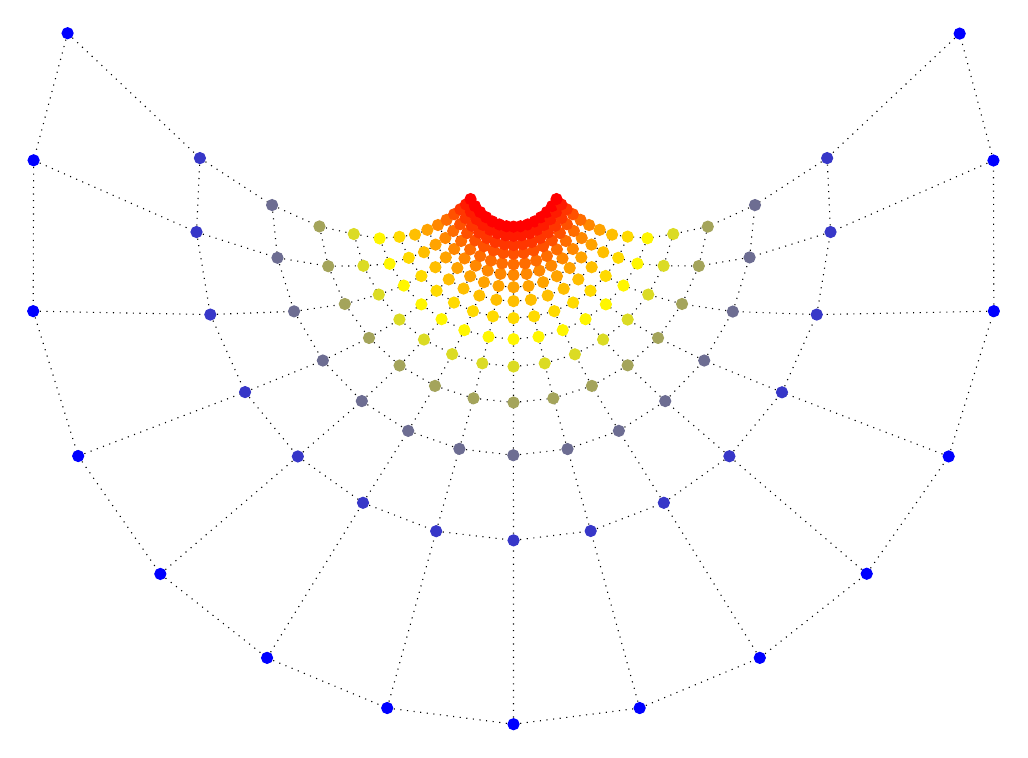 % This file was created by matlab2tikz v0.2.2.
% Copyright (c) 2008--2012, Nico Schlömer <nico.schloemer@gmail.com>
% All rights reserved.
% 
% The latest updates can be retrieved from
%   http://www.mathworks.com/matlabcentral/fileexchange/22022-matlab2tikz
% where you can also make suggestions and rate matlab2tikz.
% 
% 
% 
\begin{tikzpicture}

% Axis at [0.13 0.11 0.78 0.63]
\begin{axis}[%
view={0}{90},
width=5.167in,
height=3.455in,
scale only axis,
xmin=-2.585, xmax=2.585,
ymin=-2.172, ymax=1.286,
hide x axis,
hide y axis]
\addplot [
color=black,
dotted,
forget plot
]
coordinates{
 (-2.231,1.286)(-1.569,0.661) 
};
\addplot [
color=black,
dotted,
forget plot
]
coordinates{
 (-1.569,0.661)(-1.208,0.426) 
};
\addplot [
color=black,
dotted,
forget plot
]
coordinates{
 (-1.208,0.426)(-0.971,0.319) 
};
\addplot [
color=black,
dotted,
forget plot
]
coordinates{
 (-0.971,0.319)(-0.799,0.281) 
};
\addplot [
color=black,
dotted,
forget plot
]
coordinates{
 (-0.799,0.281)(-0.67,0.259) 
};
\addplot [
color=black,
dotted,
forget plot
]
coordinates{
 (-0.67,0.259)(-0.571,0.267) 
};
\addplot [
color=black,
dotted,
forget plot
]
coordinates{
 (-0.571,0.267)(-0.493,0.278) 
};
\addplot [
color=black,
dotted,
forget plot
]
coordinates{
 (-0.493,0.278)(-0.431,0.302) 
};
\addplot [
color=black,
dotted,
forget plot
]
coordinates{
 (-0.431,0.302)(-0.378,0.326) 
};
\addplot [
color=black,
dotted,
forget plot
]
coordinates{
 (-0.378,0.326)(-0.335,0.352) 
};
\addplot [
color=black,
dotted,
forget plot
]
coordinates{
 (-0.335,0.352)(-0.297,0.38) 
};
\addplot [
color=black,
dotted,
forget plot
]
coordinates{
 (-0.297,0.38)(-0.266,0.405) 
};
\addplot [
color=black,
dotted,
forget plot
]
coordinates{
 (-0.266,0.405)(-0.238,0.429) 
};
\addplot [
color=black,
dotted,
forget plot
]
coordinates{
 (-0.238,0.429)(-0.215,0.456) 
};
\addplot [
color=black,
dotted,
forget plot
]
coordinates{
 (-2.231,1.286)(-2.401,0.65) 
};
\addplot [
color=black,
dotted,
forget plot
]
coordinates{
 (-1.569,0.661)(-1.586,0.291) 
};
\addplot [
color=black,
dotted,
forget plot
]
coordinates{
 (-2.401,0.65)(-1.586,0.291) 
};
\addplot [
color=black,
dotted,
forget plot
]
coordinates{
 (-1.208,0.426)(-1.181,0.162) 
};
\addplot [
color=black,
dotted,
forget plot
]
coordinates{
 (-1.586,0.291)(-1.181,0.162) 
};
\addplot [
color=black,
dotted,
forget plot
]
coordinates{
 (-0.971,0.319)(-0.927,0.12) 
};
\addplot [
color=black,
dotted,
forget plot
]
coordinates{
 (-1.181,0.162)(-0.927,0.12) 
};
\addplot [
color=black,
dotted,
forget plot
]
coordinates{
 (-0.799,0.281)(-0.751,0.122) 
};
\addplot [
color=black,
dotted,
forget plot
]
coordinates{
 (-0.927,0.12)(-0.751,0.122) 
};
\addplot [
color=black,
dotted,
forget plot
]
coordinates{
 (-0.67,0.259)(-0.62,0.132) 
};
\addplot [
color=black,
dotted,
forget plot
]
coordinates{
 (-0.751,0.122)(-0.62,0.132) 
};
\addplot [
color=black,
dotted,
forget plot
]
coordinates{
 (-0.571,0.267)(-0.524,0.162) 
};
\addplot [
color=black,
dotted,
forget plot
]
coordinates{
 (-0.62,0.132)(-0.524,0.162) 
};
\addplot [
color=black,
dotted,
forget plot
]
coordinates{
 (-0.493,0.278)(-0.448,0.19) 
};
\addplot [
color=black,
dotted,
forget plot
]
coordinates{
 (-0.524,0.162)(-0.448,0.19) 
};
\addplot [
color=black,
dotted,
forget plot
]
coordinates{
 (-0.431,0.302)(-0.39,0.228) 
};
\addplot [
color=black,
dotted,
forget plot
]
coordinates{
 (-0.448,0.19)(-0.39,0.228) 
};
\addplot [
color=black,
dotted,
forget plot
]
coordinates{
 (-0.378,0.326)(-0.341,0.261) 
};
\addplot [
color=black,
dotted,
forget plot
]
coordinates{
 (-0.39,0.228)(-0.341,0.261) 
};
\addplot [
color=black,
dotted,
forget plot
]
coordinates{
 (-0.335,0.352)(-0.302,0.296) 
};
\addplot [
color=black,
dotted,
forget plot
]
coordinates{
 (-0.341,0.261)(-0.302,0.296) 
};
\addplot [
color=black,
dotted,
forget plot
]
coordinates{
 (-0.297,0.38)(-0.267,0.33) 
};
\addplot [
color=black,
dotted,
forget plot
]
coordinates{
 (-0.302,0.296)(-0.267,0.33) 
};
\addplot [
color=black,
dotted,
forget plot
]
coordinates{
 (-0.266,0.405)(-0.24,0.361) 
};
\addplot [
color=black,
dotted,
forget plot
]
coordinates{
 (-0.267,0.33)(-0.24,0.361) 
};
\addplot [
color=black,
dotted,
forget plot
]
coordinates{
 (-0.238,0.429)(-0.213,0.392) 
};
\addplot [
color=black,
dotted,
forget plot
]
coordinates{
 (-0.24,0.361)(-0.213,0.392) 
};
\addplot [
color=black,
dotted,
forget plot
]
coordinates{
 (-0.215,0.456)(-0.193,0.421) 
};
\addplot [
color=black,
dotted,
forget plot
]
coordinates{
 (-0.213,0.392)(-0.193,0.421) 
};
\addplot [
color=black,
dotted,
forget plot
]
coordinates{
 (-2.401,0.65)(-2.403,-0.105) 
};
\addplot [
color=black,
dotted,
forget plot
]
coordinates{
 (-1.586,0.291)(-1.517,-0.122) 
};
\addplot [
color=black,
dotted,
forget plot
]
coordinates{
 (-2.403,-0.105)(-1.517,-0.122) 
};
\addplot [
color=black,
dotted,
forget plot
]
coordinates{
 (-1.181,0.162)(-1.098,-0.106) 
};
\addplot [
color=black,
dotted,
forget plot
]
coordinates{
 (-1.517,-0.122)(-1.098,-0.106) 
};
\addplot [
color=black,
dotted,
forget plot
]
coordinates{
 (-0.927,0.12)(-0.844,-0.069) 
};
\addplot [
color=black,
dotted,
forget plot
]
coordinates{
 (-1.098,-0.106)(-0.844,-0.069) 
};
\addplot [
color=black,
dotted,
forget plot
]
coordinates{
 (-0.751,0.122)(-0.674,-0.022) 
};
\addplot [
color=black,
dotted,
forget plot
]
coordinates{
 (-0.844,-0.069)(-0.674,-0.022) 
};
\addplot [
color=black,
dotted,
forget plot
]
coordinates{
 (-0.62,0.132)(-0.549,0.023) 
};
\addplot [
color=black,
dotted,
forget plot
]
coordinates{
 (-0.674,-0.022)(-0.549,0.023) 
};
\addplot [
color=black,
dotted,
forget plot
]
coordinates{
 (-0.524,0.162)(-0.461,0.071) 
};
\addplot [
color=black,
dotted,
forget plot
]
coordinates{
 (-0.549,0.023)(-0.461,0.071) 
};
\addplot [
color=black,
dotted,
forget plot
]
coordinates{
 (-0.448,0.19)(-0.391,0.115) 
};
\addplot [
color=black,
dotted,
forget plot
]
coordinates{
 (-0.461,0.071)(-0.391,0.115) 
};
\addplot [
color=black,
dotted,
forget plot
]
coordinates{
 (-0.39,0.228)(-0.339,0.164) 
};
\addplot [
color=black,
dotted,
forget plot
]
coordinates{
 (-0.391,0.115)(-0.339,0.164) 
};
\addplot [
color=black,
dotted,
forget plot
]
coordinates{
 (-0.341,0.261)(-0.297,0.206) 
};
\addplot [
color=black,
dotted,
forget plot
]
coordinates{
 (-0.339,0.164)(-0.297,0.206) 
};
\addplot [
color=black,
dotted,
forget plot
]
coordinates{
 (-0.302,0.296)(-0.262,0.246) 
};
\addplot [
color=black,
dotted,
forget plot
]
coordinates{
 (-0.297,0.206)(-0.262,0.246) 
};
\addplot [
color=black,
dotted,
forget plot
]
coordinates{
 (-0.267,0.33)(-0.232,0.286) 
};
\addplot [
color=black,
dotted,
forget plot
]
coordinates{
 (-0.262,0.246)(-0.232,0.286) 
};
\addplot [
color=black,
dotted,
forget plot
]
coordinates{
 (-0.24,0.361)(-0.208,0.322) 
};
\addplot [
color=black,
dotted,
forget plot
]
coordinates{
 (-0.232,0.286)(-0.208,0.322) 
};
\addplot [
color=black,
dotted,
forget plot
]
coordinates{
 (-0.213,0.392)(-0.185,0.356) 
};
\addplot [
color=black,
dotted,
forget plot
]
coordinates{
 (-0.208,0.322)(-0.185,0.356) 
};
\addplot [
color=black,
dotted,
forget plot
]
coordinates{
 (-0.193,0.421)(-0.167,0.391) 
};
\addplot [
color=black,
dotted,
forget plot
]
coordinates{
 (-0.185,0.356)(-0.167,0.391) 
};
\addplot [
color=black,
dotted,
forget plot
]
coordinates{
 (-2.403,-0.105)(-2.178,-0.83) 
};
\addplot [
color=black,
dotted,
forget plot
]
coordinates{
 (-1.517,-0.122)(-1.343,-0.51) 
};
\addplot [
color=black,
dotted,
forget plot
]
coordinates{
 (-2.178,-0.83)(-1.343,-0.51) 
};
\addplot [
color=black,
dotted,
forget plot
]
coordinates{
 (-1.098,-0.106)(-0.954,-0.352) 
};
\addplot [
color=black,
dotted,
forget plot
]
coordinates{
 (-1.343,-0.51)(-0.954,-0.352) 
};
\addplot [
color=black,
dotted,
forget plot
]
coordinates{
 (-0.844,-0.069)(-0.723,-0.239) 
};
\addplot [
color=black,
dotted,
forget plot
]
coordinates{
 (-0.954,-0.352)(-0.723,-0.239) 
};
\addplot [
color=black,
dotted,
forget plot
]
coordinates{
 (-0.674,-0.022)(-0.571,-0.147) 
};
\addplot [
color=black,
dotted,
forget plot
]
coordinates{
 (-0.723,-0.239)(-0.571,-0.147) 
};
\addplot [
color=black,
dotted,
forget plot
]
coordinates{
 (-0.549,0.023)(-0.461,-0.071) 
};
\addplot [
color=black,
dotted,
forget plot
]
coordinates{
 (-0.571,-0.147)(-0.461,-0.071) 
};
\addplot [
color=black,
dotted,
forget plot
]
coordinates{
 (-0.461,0.071)(-0.385,-0.003) 
};
\addplot [
color=black,
dotted,
forget plot
]
coordinates{
 (-0.461,-0.071)(-0.385,-0.003) 
};
\addplot [
color=black,
dotted,
forget plot
]
coordinates{
 (-0.391,0.115)(-0.324,0.054) 
};
\addplot [
color=black,
dotted,
forget plot
]
coordinates{
 (-0.385,-0.003)(-0.324,0.054) 
};
\addplot [
color=black,
dotted,
forget plot
]
coordinates{
 (-0.339,0.164)(-0.281,0.111) 
};
\addplot [
color=black,
dotted,
forget plot
]
coordinates{
 (-0.324,0.054)(-0.281,0.111) 
};
\addplot [
color=black,
dotted,
forget plot
]
coordinates{
 (-0.297,0.206)(-0.245,0.159) 
};
\addplot [
color=black,
dotted,
forget plot
]
coordinates{
 (-0.281,0.111)(-0.245,0.159) 
};
\addplot [
color=black,
dotted,
forget plot
]
coordinates{
 (-0.262,0.246)(-0.217,0.204) 
};
\addplot [
color=black,
dotted,
forget plot
]
coordinates{
 (-0.245,0.159)(-0.217,0.204) 
};
\addplot [
color=black,
dotted,
forget plot
]
coordinates{
 (-0.232,0.286)(-0.192,0.249) 
};
\addplot [
color=black,
dotted,
forget plot
]
coordinates{
 (-0.217,0.204)(-0.192,0.249) 
};
\addplot [
color=black,
dotted,
forget plot
]
coordinates{
 (-0.208,0.322)(-0.172,0.288) 
};
\addplot [
color=black,
dotted,
forget plot
]
coordinates{
 (-0.192,0.249)(-0.172,0.288) 
};
\addplot [
color=black,
dotted,
forget plot
]
coordinates{
 (-0.185,0.356)(-0.153,0.327) 
};
\addplot [
color=black,
dotted,
forget plot
]
coordinates{
 (-0.172,0.288)(-0.153,0.327) 
};
\addplot [
color=black,
dotted,
forget plot
]
coordinates{
 (-0.167,0.391)(-0.137,0.365) 
};
\addplot [
color=black,
dotted,
forget plot
]
coordinates{
 (-0.153,0.327)(-0.137,0.365) 
};
\addplot [
color=black,
dotted,
forget plot
]
coordinates{
 (-2.178,-0.83)(-1.767,-1.42) 
};
\addplot [
color=black,
dotted,
forget plot
]
coordinates{
 (-1.343,-0.51)(-1.079,-0.832) 
};
\addplot [
color=black,
dotted,
forget plot
]
coordinates{
 (-1.767,-1.42)(-1.079,-0.832) 
};
\addplot [
color=black,
dotted,
forget plot
]
coordinates{
 (-0.954,-0.352)(-0.759,-0.555) 
};
\addplot [
color=black,
dotted,
forget plot
]
coordinates{
 (-1.079,-0.832)(-0.759,-0.555) 
};
\addplot [
color=black,
dotted,
forget plot
]
coordinates{
 (-0.723,-0.239)(-0.57,-0.377) 
};
\addplot [
color=black,
dotted,
forget plot
]
coordinates{
 (-0.759,-0.555)(-0.57,-0.377) 
};
\addplot [
color=black,
dotted,
forget plot
]
coordinates{
 (-0.571,-0.147)(-0.448,-0.247) 
};
\addplot [
color=black,
dotted,
forget plot
]
coordinates{
 (-0.57,-0.377)(-0.448,-0.247) 
};
\addplot [
color=black,
dotted,
forget plot
]
coordinates{
 (-0.461,-0.071)(-0.36,-0.145) 
};
\addplot [
color=black,
dotted,
forget plot
]
coordinates{
 (-0.448,-0.247)(-0.36,-0.145) 
};
\addplot [
color=black,
dotted,
forget plot
]
coordinates{
 (-0.385,-0.003)(-0.298,-0.062) 
};
\addplot [
color=black,
dotted,
forget plot
]
coordinates{
 (-0.36,-0.145)(-0.298,-0.062) 
};
\addplot [
color=black,
dotted,
forget plot
]
coordinates{
 (-0.324,0.054)(-0.25,0.008) 
};
\addplot [
color=black,
dotted,
forget plot
]
coordinates{
 (-0.298,-0.062)(-0.25,0.008) 
};
\addplot [
color=black,
dotted,
forget plot
]
coordinates{
 (-0.281,0.111)(-0.217,0.07) 
};
\addplot [
color=black,
dotted,
forget plot
]
coordinates{
 (-0.25,0.008)(-0.217,0.07) 
};
\addplot [
color=black,
dotted,
forget plot
]
coordinates{
 (-0.245,0.159)(-0.189,0.123) 
};
\addplot [
color=black,
dotted,
forget plot
]
coordinates{
 (-0.217,0.07)(-0.189,0.123) 
};
\addplot [
color=black,
dotted,
forget plot
]
coordinates{
 (-0.217,0.204)(-0.167,0.171) 
};
\addplot [
color=black,
dotted,
forget plot
]
coordinates{
 (-0.189,0.123)(-0.167,0.171) 
};
\addplot [
color=black,
dotted,
forget plot
]
coordinates{
 (-0.192,0.249)(-0.148,0.22) 
};
\addplot [
color=black,
dotted,
forget plot
]
coordinates{
 (-0.167,0.171)(-0.148,0.22) 
};
\addplot [
color=black,
dotted,
forget plot
]
coordinates{
 (-0.172,0.288)(-0.133,0.261) 
};
\addplot [
color=black,
dotted,
forget plot
]
coordinates{
 (-0.148,0.22)(-0.133,0.261) 
};
\addplot [
color=black,
dotted,
forget plot
]
coordinates{
 (-0.153,0.327)(-0.118,0.303) 
};
\addplot [
color=black,
dotted,
forget plot
]
coordinates{
 (-0.133,0.261)(-0.118,0.303) 
};
\addplot [
color=black,
dotted,
forget plot
]
coordinates{
 (-0.137,0.365)(-0.106,0.344) 
};
\addplot [
color=black,
dotted,
forget plot
]
coordinates{
 (-0.118,0.303)(-0.106,0.344) 
};
\addplot [
color=black,
dotted,
forget plot
]
coordinates{
 (-1.767,-1.42)(-1.233,-1.84) 
};
\addplot [
color=black,
dotted,
forget plot
]
coordinates{
 (-1.079,-0.832)(-0.753,-1.064) 
};
\addplot [
color=black,
dotted,
forget plot
]
coordinates{
 (-1.233,-1.84)(-0.753,-1.064) 
};
\addplot [
color=black,
dotted,
forget plot
]
coordinates{
 (-0.759,-0.555)(-0.527,-0.704) 
};
\addplot [
color=black,
dotted,
forget plot
]
coordinates{
 (-0.753,-1.064)(-0.527,-0.704) 
};
\addplot [
color=black,
dotted,
forget plot
]
coordinates{
 (-0.57,-0.377)(-0.393,-0.479) 
};
\addplot [
color=black,
dotted,
forget plot
]
coordinates{
 (-0.527,-0.704)(-0.393,-0.479) 
};
\addplot [
color=black,
dotted,
forget plot
]
coordinates{
 (-0.448,-0.247)(-0.307,-0.32) 
};
\addplot [
color=black,
dotted,
forget plot
]
coordinates{
 (-0.393,-0.479)(-0.307,-0.32) 
};
\addplot [
color=black,
dotted,
forget plot
]
coordinates{
 (-0.36,-0.145)(-0.246,-0.2) 
};
\addplot [
color=black,
dotted,
forget plot
]
coordinates{
 (-0.307,-0.32)(-0.246,-0.2) 
};
\addplot [
color=black,
dotted,
forget plot
]
coordinates{
 (-0.298,-0.062)(-0.203,-0.105) 
};
\addplot [
color=black,
dotted,
forget plot
]
coordinates{
 (-0.246,-0.2)(-0.203,-0.105) 
};
\addplot [
color=black,
dotted,
forget plot
]
coordinates{
 (-0.25,0.008)(-0.171,-0.027) 
};
\addplot [
color=black,
dotted,
forget plot
]
coordinates{
 (-0.203,-0.105)(-0.171,-0.027) 
};
\addplot [
color=black,
dotted,
forget plot
]
coordinates{
 (-0.217,0.07)(-0.148,0.04) 
};
\addplot [
color=black,
dotted,
forget plot
]
coordinates{
 (-0.171,-0.027)(-0.148,0.04) 
};
\addplot [
color=black,
dotted,
forget plot
]
coordinates{
 (-0.189,0.123)(-0.129,0.098) 
};
\addplot [
color=black,
dotted,
forget plot
]
coordinates{
 (-0.148,0.04)(-0.129,0.098) 
};
\addplot [
color=black,
dotted,
forget plot
]
coordinates{
 (-0.167,0.171)(-0.113,0.148) 
};
\addplot [
color=black,
dotted,
forget plot
]
coordinates{
 (-0.129,0.098)(-0.113,0.148) 
};
\addplot [
color=black,
dotted,
forget plot
]
coordinates{
 (-0.148,0.22)(-0.1,0.199) 
};
\addplot [
color=black,
dotted,
forget plot
]
coordinates{
 (-0.113,0.148)(-0.1,0.199) 
};
\addplot [
color=black,
dotted,
forget plot
]
coordinates{
 (-0.133,0.261)(-0.091,0.241) 
};
\addplot [
color=black,
dotted,
forget plot
]
coordinates{
 (-0.1,0.199)(-0.091,0.241) 
};
\addplot [
color=black,
dotted,
forget plot
]
coordinates{
 (-0.118,0.303)(-0.08,0.285) 
};
\addplot [
color=black,
dotted,
forget plot
]
coordinates{
 (-0.091,0.241)(-0.08,0.285) 
};
\addplot [
color=black,
dotted,
forget plot
]
coordinates{
 (-0.106,0.344)(-0.071,0.329) 
};
\addplot [
color=black,
dotted,
forget plot
]
coordinates{
 (-0.08,0.285)(-0.071,0.329) 
};
\addplot [
color=black,
dotted,
forget plot
]
coordinates{
 (-1.233,-1.84)(-0.632,-2.091) 
};
\addplot [
color=black,
dotted,
forget plot
]
coordinates{
 (-0.753,-1.064)(-0.387,-1.206) 
};
\addplot [
color=black,
dotted,
forget plot
]
coordinates{
 (-0.632,-2.091)(-0.387,-1.206) 
};
\addplot [
color=black,
dotted,
forget plot
]
coordinates{
 (-0.527,-0.704)(-0.271,-0.794) 
};
\addplot [
color=black,
dotted,
forget plot
]
coordinates{
 (-0.387,-1.206)(-0.271,-0.794) 
};
\addplot [
color=black,
dotted,
forget plot
]
coordinates{
 (-0.393,-0.479)(-0.2,-0.541) 
};
\addplot [
color=black,
dotted,
forget plot
]
coordinates{
 (-0.271,-0.794)(-0.2,-0.541) 
};
\addplot [
color=black,
dotted,
forget plot
]
coordinates{
 (-0.307,-0.32)(-0.156,-0.366) 
};
\addplot [
color=black,
dotted,
forget plot
]
coordinates{
 (-0.2,-0.541)(-0.156,-0.366) 
};
\addplot [
color=black,
dotted,
forget plot
]
coordinates{
 (-0.246,-0.2)(-0.125,-0.233) 
};
\addplot [
color=black,
dotted,
forget plot
]
coordinates{
 (-0.156,-0.366)(-0.125,-0.233) 
};
\addplot [
color=black,
dotted,
forget plot
]
coordinates{
 (-0.203,-0.105)(-0.103,-0.131) 
};
\addplot [
color=black,
dotted,
forget plot
]
coordinates{
 (-0.125,-0.233)(-0.103,-0.131) 
};
\addplot [
color=black,
dotted,
forget plot
]
coordinates{
 (-0.171,-0.027)(-0.086,-0.048) 
};
\addplot [
color=black,
dotted,
forget plot
]
coordinates{
 (-0.103,-0.131)(-0.086,-0.048) 
};
\addplot [
color=black,
dotted,
forget plot
]
coordinates{
 (-0.148,0.04)(-0.075,0.021) 
};
\addplot [
color=black,
dotted,
forget plot
]
coordinates{
 (-0.086,-0.048)(-0.075,0.021) 
};
\addplot [
color=black,
dotted,
forget plot
]
coordinates{
 (-0.129,0.098)(-0.065,0.082) 
};
\addplot [
color=black,
dotted,
forget plot
]
coordinates{
 (-0.075,0.021)(-0.065,0.082) 
};
\addplot [
color=black,
dotted,
forget plot
]
coordinates{
 (-0.113,0.148)(-0.057,0.134) 
};
\addplot [
color=black,
dotted,
forget plot
]
coordinates{
 (-0.065,0.082)(-0.057,0.134) 
};
\addplot [
color=black,
dotted,
forget plot
]
coordinates{
 (-0.1,0.199)(-0.051,0.186) 
};
\addplot [
color=black,
dotted,
forget plot
]
coordinates{
 (-0.057,0.134)(-0.051,0.186) 
};
\addplot [
color=black,
dotted,
forget plot
]
coordinates{
 (-0.091,0.241)(-0.046,0.23) 
};
\addplot [
color=black,
dotted,
forget plot
]
coordinates{
 (-0.051,0.186)(-0.046,0.23) 
};
\addplot [
color=black,
dotted,
forget plot
]
coordinates{
 (-0.08,0.285)(-0.04,0.275) 
};
\addplot [
color=black,
dotted,
forget plot
]
coordinates{
 (-0.046,0.23)(-0.04,0.275) 
};
\addplot [
color=black,
dotted,
forget plot
]
coordinates{
 (-0.071,0.329)(-0.035,0.32) 
};
\addplot [
color=black,
dotted,
forget plot
]
coordinates{
 (-0.04,0.275)(-0.035,0.32) 
};
\addplot [
color=black,
dotted,
forget plot
]
coordinates{
 (-0.632,-2.091)(0.0,-2.172) 
};
\addplot [
color=black,
dotted,
forget plot
]
coordinates{
 (-0.387,-1.206)(8.123e-05,-1.252) 
};
\addplot [
color=black,
dotted,
forget plot
]
coordinates{
 (0.0,-2.172)(8.123e-05,-1.252) 
};
\addplot [
color=black,
dotted,
forget plot
]
coordinates{
 (-0.271,-0.794)(-0.001,-0.826) 
};
\addplot [
color=black,
dotted,
forget plot
]
coordinates{
 (8.123e-05,-1.252)(-0.001,-0.826) 
};
\addplot [
color=black,
dotted,
forget plot
]
coordinates{
 (-0.2,-0.541)(-1.778e-05,-0.562) 
};
\addplot [
color=black,
dotted,
forget plot
]
coordinates{
 (-0.001,-0.826)(-1.778e-05,-0.562) 
};
\addplot [
color=black,
dotted,
forget plot
]
coordinates{
 (-0.156,-0.366)(-4.434e-07,-0.382) 
};
\addplot [
color=black,
dotted,
forget plot
]
coordinates{
 (-1.778e-05,-0.562)(-4.434e-07,-0.382) 
};
\addplot [
color=black,
dotted,
forget plot
]
coordinates{
 (-0.125,-0.233)(5.759e-06,-0.245) 
};
\addplot [
color=black,
dotted,
forget plot
]
coordinates{
 (-4.434e-07,-0.382)(5.759e-06,-0.245) 
};
\addplot [
color=black,
dotted,
forget plot
]
coordinates{
 (-0.103,-0.131)(8.994e-06,-0.14) 
};
\addplot [
color=black,
dotted,
forget plot
]
coordinates{
 (5.759e-06,-0.245)(8.994e-06,-0.14) 
};
\addplot [
color=black,
dotted,
forget plot
]
coordinates{
 (-0.086,-0.048)(1.339e-05,-0.055) 
};
\addplot [
color=black,
dotted,
forget plot
]
coordinates{
 (8.994e-06,-0.14)(1.339e-05,-0.055) 
};
\addplot [
color=black,
dotted,
forget plot
]
coordinates{
 (-0.075,0.021)(1.297e-05,0.015) 
};
\addplot [
color=black,
dotted,
forget plot
]
coordinates{
 (1.339e-05,-0.055)(1.297e-05,0.015) 
};
\addplot [
color=black,
dotted,
forget plot
]
coordinates{
 (-0.065,0.082)(9.171e-05,0.076) 
};
\addplot [
color=black,
dotted,
forget plot
]
coordinates{
 (1.297e-05,0.015)(9.171e-05,0.076) 
};
\addplot [
color=black,
dotted,
forget plot
]
coordinates{
 (-0.057,0.134)(-1.771e-05,0.129) 
};
\addplot [
color=black,
dotted,
forget plot
]
coordinates{
 (9.171e-05,0.076)(-1.771e-05,0.129) 
};
\addplot [
color=black,
dotted,
forget plot
]
coordinates{
 (-0.051,0.186)(-3.434e-05,0.182) 
};
\addplot [
color=black,
dotted,
forget plot
]
coordinates{
 (-1.771e-05,0.129)(-3.434e-05,0.182) 
};
\addplot [
color=black,
dotted,
forget plot
]
coordinates{
 (-0.046,0.23)(-7.902e-06,0.226) 
};
\addplot [
color=black,
dotted,
forget plot
]
coordinates{
 (-3.434e-05,0.182)(-7.902e-06,0.226) 
};
\addplot [
color=black,
dotted,
forget plot
]
coordinates{
 (-0.04,0.275)(-4.701e-06,0.272) 
};
\addplot [
color=black,
dotted,
forget plot
]
coordinates{
 (-7.902e-06,0.226)(-4.701e-06,0.272) 
};
\addplot [
color=black,
dotted,
forget plot
]
coordinates{
 (-0.035,0.32)(-4.221e-05,0.318) 
};
\addplot [
color=black,
dotted,
forget plot
]
coordinates{
 (-4.701e-06,0.272)(-4.221e-05,0.318) 
};
\addplot [
color=black,
dotted,
forget plot
]
coordinates{
 (0.0,-2.172)(0.631,-2.091) 
};
\addplot [
color=black,
dotted,
forget plot
]
coordinates{
 (8.123e-05,-1.252)(0.386,-1.205) 
};
\addplot [
color=black,
dotted,
forget plot
]
coordinates{
 (0.631,-2.091)(0.386,-1.205) 
};
\addplot [
color=black,
dotted,
forget plot
]
coordinates{
 (-0.001,-0.826)(0.27,-0.795) 
};
\addplot [
color=black,
dotted,
forget plot
]
coordinates{
 (0.386,-1.205)(0.27,-0.795) 
};
\addplot [
color=black,
dotted,
forget plot
]
coordinates{
 (-1.778e-05,-0.562)(0.199,-0.541) 
};
\addplot [
color=black,
dotted,
forget plot
]
coordinates{
 (0.27,-0.795)(0.199,-0.541) 
};
\addplot [
color=black,
dotted,
forget plot
]
coordinates{
 (-4.434e-07,-0.382)(0.156,-0.366) 
};
\addplot [
color=black,
dotted,
forget plot
]
coordinates{
 (0.199,-0.541)(0.156,-0.366) 
};
\addplot [
color=black,
dotted,
forget plot
]
coordinates{
 (5.759e-06,-0.245)(0.125,-0.233) 
};
\addplot [
color=black,
dotted,
forget plot
]
coordinates{
 (0.156,-0.366)(0.125,-0.233) 
};
\addplot [
color=black,
dotted,
forget plot
]
coordinates{
 (8.994e-06,-0.14)(0.103,-0.131) 
};
\addplot [
color=black,
dotted,
forget plot
]
coordinates{
 (0.125,-0.233)(0.103,-0.131) 
};
\addplot [
color=black,
dotted,
forget plot
]
coordinates{
 (1.339e-05,-0.055)(0.087,-0.048) 
};
\addplot [
color=black,
dotted,
forget plot
]
coordinates{
 (0.103,-0.131)(0.087,-0.048) 
};
\addplot [
color=black,
dotted,
forget plot
]
coordinates{
 (1.297e-05,0.015)(0.075,0.021) 
};
\addplot [
color=black,
dotted,
forget plot
]
coordinates{
 (0.087,-0.048)(0.075,0.021) 
};
\addplot [
color=black,
dotted,
forget plot
]
coordinates{
 (9.171e-05,0.076)(0.065,0.082) 
};
\addplot [
color=black,
dotted,
forget plot
]
coordinates{
 (0.075,0.021)(0.065,0.082) 
};
\addplot [
color=black,
dotted,
forget plot
]
coordinates{
 (-1.771e-05,0.129)(0.057,0.134) 
};
\addplot [
color=black,
dotted,
forget plot
]
coordinates{
 (0.065,0.082)(0.057,0.134) 
};
\addplot [
color=black,
dotted,
forget plot
]
coordinates{
 (-3.434e-05,0.182)(0.051,0.186) 
};
\addplot [
color=black,
dotted,
forget plot
]
coordinates{
 (0.057,0.134)(0.051,0.186) 
};
\addplot [
color=black,
dotted,
forget plot
]
coordinates{
 (-7.902e-06,0.226)(0.046,0.23) 
};
\addplot [
color=black,
dotted,
forget plot
]
coordinates{
 (0.051,0.186)(0.046,0.23) 
};
\addplot [
color=black,
dotted,
forget plot
]
coordinates{
 (-4.701e-06,0.272)(0.04,0.275) 
};
\addplot [
color=black,
dotted,
forget plot
]
coordinates{
 (0.046,0.23)(0.04,0.275) 
};
\addplot [
color=black,
dotted,
forget plot
]
coordinates{
 (-4.221e-05,0.318)(0.035,0.32) 
};
\addplot [
color=black,
dotted,
forget plot
]
coordinates{
 (0.04,0.275)(0.035,0.32) 
};
\addplot [
color=black,
dotted,
forget plot
]
coordinates{
 (0.631,-2.091)(1.232,-1.84) 
};
\addplot [
color=black,
dotted,
forget plot
]
coordinates{
 (0.386,-1.205)(0.752,-1.064) 
};
\addplot [
color=black,
dotted,
forget plot
]
coordinates{
 (1.232,-1.84)(0.752,-1.064) 
};
\addplot [
color=black,
dotted,
forget plot
]
coordinates{
 (0.27,-0.795)(0.527,-0.704) 
};
\addplot [
color=black,
dotted,
forget plot
]
coordinates{
 (0.752,-1.064)(0.527,-0.704) 
};
\addplot [
color=black,
dotted,
forget plot
]
coordinates{
 (0.199,-0.541)(0.392,-0.479) 
};
\addplot [
color=black,
dotted,
forget plot
]
coordinates{
 (0.527,-0.704)(0.392,-0.479) 
};
\addplot [
color=black,
dotted,
forget plot
]
coordinates{
 (0.156,-0.366)(0.307,-0.321) 
};
\addplot [
color=black,
dotted,
forget plot
]
coordinates{
 (0.392,-0.479)(0.307,-0.321) 
};
\addplot [
color=black,
dotted,
forget plot
]
coordinates{
 (0.125,-0.233)(0.246,-0.2) 
};
\addplot [
color=black,
dotted,
forget plot
]
coordinates{
 (0.307,-0.321)(0.246,-0.2) 
};
\addplot [
color=black,
dotted,
forget plot
]
coordinates{
 (0.103,-0.131)(0.204,-0.105) 
};
\addplot [
color=black,
dotted,
forget plot
]
coordinates{
 (0.246,-0.2)(0.204,-0.105) 
};
\addplot [
color=black,
dotted,
forget plot
]
coordinates{
 (0.087,-0.048)(0.171,-0.027) 
};
\addplot [
color=black,
dotted,
forget plot
]
coordinates{
 (0.204,-0.105)(0.171,-0.027) 
};
\addplot [
color=black,
dotted,
forget plot
]
coordinates{
 (0.075,0.021)(0.148,0.04) 
};
\addplot [
color=black,
dotted,
forget plot
]
coordinates{
 (0.171,-0.027)(0.148,0.04) 
};
\addplot [
color=black,
dotted,
forget plot
]
coordinates{
 (0.065,0.082)(0.129,0.098) 
};
\addplot [
color=black,
dotted,
forget plot
]
coordinates{
 (0.148,0.04)(0.129,0.098) 
};
\addplot [
color=black,
dotted,
forget plot
]
coordinates{
 (0.057,0.134)(0.113,0.148) 
};
\addplot [
color=black,
dotted,
forget plot
]
coordinates{
 (0.129,0.098)(0.113,0.148) 
};
\addplot [
color=black,
dotted,
forget plot
]
coordinates{
 (0.051,0.186)(0.1,0.199) 
};
\addplot [
color=black,
dotted,
forget plot
]
coordinates{
 (0.113,0.148)(0.1,0.199) 
};
\addplot [
color=black,
dotted,
forget plot
]
coordinates{
 (0.046,0.23)(0.091,0.241) 
};
\addplot [
color=black,
dotted,
forget plot
]
coordinates{
 (0.1,0.199)(0.091,0.241) 
};
\addplot [
color=black,
dotted,
forget plot
]
coordinates{
 (0.04,0.275)(0.08,0.285) 
};
\addplot [
color=black,
dotted,
forget plot
]
coordinates{
 (0.091,0.241)(0.08,0.285) 
};
\addplot [
color=black,
dotted,
forget plot
]
coordinates{
 (0.035,0.32)(0.071,0.329) 
};
\addplot [
color=black,
dotted,
forget plot
]
coordinates{
 (0.08,0.285)(0.071,0.329) 
};
\addplot [
color=black,
dotted,
forget plot
]
coordinates{
 (1.232,-1.84)(1.767,-1.419) 
};
\addplot [
color=black,
dotted,
forget plot
]
coordinates{
 (0.752,-1.064)(1.08,-0.831) 
};
\addplot [
color=black,
dotted,
forget plot
]
coordinates{
 (1.767,-1.419)(1.08,-0.831) 
};
\addplot [
color=black,
dotted,
forget plot
]
coordinates{
 (0.527,-0.704)(0.759,-0.555) 
};
\addplot [
color=black,
dotted,
forget plot
]
coordinates{
 (1.08,-0.831)(0.759,-0.555) 
};
\addplot [
color=black,
dotted,
forget plot
]
coordinates{
 (0.392,-0.479)(0.571,-0.376) 
};
\addplot [
color=black,
dotted,
forget plot
]
coordinates{
 (0.759,-0.555)(0.571,-0.376) 
};
\addplot [
color=black,
dotted,
forget plot
]
coordinates{
 (0.307,-0.321)(0.448,-0.247) 
};
\addplot [
color=black,
dotted,
forget plot
]
coordinates{
 (0.571,-0.376)(0.448,-0.247) 
};
\addplot [
color=black,
dotted,
forget plot
]
coordinates{
 (0.246,-0.2)(0.36,-0.145) 
};
\addplot [
color=black,
dotted,
forget plot
]
coordinates{
 (0.448,-0.247)(0.36,-0.145) 
};
\addplot [
color=black,
dotted,
forget plot
]
coordinates{
 (0.204,-0.105)(0.298,-0.062) 
};
\addplot [
color=black,
dotted,
forget plot
]
coordinates{
 (0.36,-0.145)(0.298,-0.062) 
};
\addplot [
color=black,
dotted,
forget plot
]
coordinates{
 (0.171,-0.027)(0.251,0.007) 
};
\addplot [
color=black,
dotted,
forget plot
]
coordinates{
 (0.298,-0.062)(0.251,0.007) 
};
\addplot [
color=black,
dotted,
forget plot
]
coordinates{
 (0.148,0.04)(0.217,0.07) 
};
\addplot [
color=black,
dotted,
forget plot
]
coordinates{
 (0.251,0.007)(0.217,0.07) 
};
\addplot [
color=black,
dotted,
forget plot
]
coordinates{
 (0.129,0.098)(0.189,0.123) 
};
\addplot [
color=black,
dotted,
forget plot
]
coordinates{
 (0.217,0.07)(0.189,0.123) 
};
\addplot [
color=black,
dotted,
forget plot
]
coordinates{
 (0.113,0.148)(0.167,0.171) 
};
\addplot [
color=black,
dotted,
forget plot
]
coordinates{
 (0.189,0.123)(0.167,0.171) 
};
\addplot [
color=black,
dotted,
forget plot
]
coordinates{
 (0.1,0.199)(0.148,0.22) 
};
\addplot [
color=black,
dotted,
forget plot
]
coordinates{
 (0.167,0.171)(0.148,0.22) 
};
\addplot [
color=black,
dotted,
forget plot
]
coordinates{
 (0.091,0.241)(0.133,0.261) 
};
\addplot [
color=black,
dotted,
forget plot
]
coordinates{
 (0.148,0.22)(0.133,0.261) 
};
\addplot [
color=black,
dotted,
forget plot
]
coordinates{
 (0.08,0.285)(0.118,0.303) 
};
\addplot [
color=black,
dotted,
forget plot
]
coordinates{
 (0.133,0.261)(0.118,0.303) 
};
\addplot [
color=black,
dotted,
forget plot
]
coordinates{
 (0.071,0.329)(0.106,0.344) 
};
\addplot [
color=black,
dotted,
forget plot
]
coordinates{
 (0.118,0.303)(0.106,0.344) 
};
\addplot [
color=black,
dotted,
forget plot
]
coordinates{
 (1.767,-1.419)(2.177,-0.832) 
};
\addplot [
color=black,
dotted,
forget plot
]
coordinates{
 (1.08,-0.831)(1.343,-0.511) 
};
\addplot [
color=black,
dotted,
forget plot
]
coordinates{
 (2.177,-0.832)(1.343,-0.511) 
};
\addplot [
color=black,
dotted,
forget plot
]
coordinates{
 (0.759,-0.555)(0.954,-0.352) 
};
\addplot [
color=black,
dotted,
forget plot
]
coordinates{
 (1.343,-0.511)(0.954,-0.352) 
};
\addplot [
color=black,
dotted,
forget plot
]
coordinates{
 (0.571,-0.376)(0.723,-0.239) 
};
\addplot [
color=black,
dotted,
forget plot
]
coordinates{
 (0.954,-0.352)(0.723,-0.239) 
};
\addplot [
color=black,
dotted,
forget plot
]
coordinates{
 (0.448,-0.247)(0.571,-0.147) 
};
\addplot [
color=black,
dotted,
forget plot
]
coordinates{
 (0.723,-0.239)(0.571,-0.147) 
};
\addplot [
color=black,
dotted,
forget plot
]
coordinates{
 (0.36,-0.145)(0.462,-0.071) 
};
\addplot [
color=black,
dotted,
forget plot
]
coordinates{
 (0.571,-0.147)(0.462,-0.071) 
};
\addplot [
color=black,
dotted,
forget plot
]
coordinates{
 (0.298,-0.062)(0.385,-0.003) 
};
\addplot [
color=black,
dotted,
forget plot
]
coordinates{
 (0.462,-0.071)(0.385,-0.003) 
};
\addplot [
color=black,
dotted,
forget plot
]
coordinates{
 (0.251,0.007)(0.324,0.054) 
};
\addplot [
color=black,
dotted,
forget plot
]
coordinates{
 (0.385,-0.003)(0.324,0.054) 
};
\addplot [
color=black,
dotted,
forget plot
]
coordinates{
 (0.217,0.07)(0.281,0.111) 
};
\addplot [
color=black,
dotted,
forget plot
]
coordinates{
 (0.324,0.054)(0.281,0.111) 
};
\addplot [
color=black,
dotted,
forget plot
]
coordinates{
 (0.189,0.123)(0.245,0.159) 
};
\addplot [
color=black,
dotted,
forget plot
]
coordinates{
 (0.281,0.111)(0.245,0.159) 
};
\addplot [
color=black,
dotted,
forget plot
]
coordinates{
 (0.167,0.171)(0.217,0.204) 
};
\addplot [
color=black,
dotted,
forget plot
]
coordinates{
 (0.245,0.159)(0.217,0.204) 
};
\addplot [
color=black,
dotted,
forget plot
]
coordinates{
 (0.148,0.22)(0.192,0.249) 
};
\addplot [
color=black,
dotted,
forget plot
]
coordinates{
 (0.217,0.204)(0.192,0.249) 
};
\addplot [
color=black,
dotted,
forget plot
]
coordinates{
 (0.133,0.261)(0.172,0.288) 
};
\addplot [
color=black,
dotted,
forget plot
]
coordinates{
 (0.192,0.249)(0.172,0.288) 
};
\addplot [
color=black,
dotted,
forget plot
]
coordinates{
 (0.118,0.303)(0.153,0.327) 
};
\addplot [
color=black,
dotted,
forget plot
]
coordinates{
 (0.172,0.288)(0.153,0.327) 
};
\addplot [
color=black,
dotted,
forget plot
]
coordinates{
 (0.106,0.344)(0.137,0.365) 
};
\addplot [
color=black,
dotted,
forget plot
]
coordinates{
 (0.153,0.327)(0.137,0.365) 
};
\addplot [
color=black,
dotted,
forget plot
]
coordinates{
 (2.177,-0.832)(2.403,-0.105) 
};
\addplot [
color=black,
dotted,
forget plot
]
coordinates{
 (1.343,-0.511)(1.517,-0.122) 
};
\addplot [
color=black,
dotted,
forget plot
]
coordinates{
 (2.403,-0.105)(1.517,-0.122) 
};
\addplot [
color=black,
dotted,
forget plot
]
coordinates{
 (0.954,-0.352)(1.097,-0.107) 
};
\addplot [
color=black,
dotted,
forget plot
]
coordinates{
 (1.517,-0.122)(1.097,-0.107) 
};
\addplot [
color=black,
dotted,
forget plot
]
coordinates{
 (0.723,-0.239)(0.843,-0.069) 
};
\addplot [
color=black,
dotted,
forget plot
]
coordinates{
 (1.097,-0.107)(0.843,-0.069) 
};
\addplot [
color=black,
dotted,
forget plot
]
coordinates{
 (0.571,-0.147)(0.674,-0.022) 
};
\addplot [
color=black,
dotted,
forget plot
]
coordinates{
 (0.843,-0.069)(0.674,-0.022) 
};
\addplot [
color=black,
dotted,
forget plot
]
coordinates{
 (0.462,-0.071)(0.55,0.023) 
};
\addplot [
color=black,
dotted,
forget plot
]
coordinates{
 (0.674,-0.022)(0.55,0.023) 
};
\addplot [
color=black,
dotted,
forget plot
]
coordinates{
 (0.385,-0.003)(0.461,0.071) 
};
\addplot [
color=black,
dotted,
forget plot
]
coordinates{
 (0.55,0.023)(0.461,0.071) 
};
\addplot [
color=black,
dotted,
forget plot
]
coordinates{
 (0.324,0.054)(0.391,0.115) 
};
\addplot [
color=black,
dotted,
forget plot
]
coordinates{
 (0.461,0.071)(0.391,0.115) 
};
\addplot [
color=black,
dotted,
forget plot
]
coordinates{
 (0.281,0.111)(0.339,0.164) 
};
\addplot [
color=black,
dotted,
forget plot
]
coordinates{
 (0.391,0.115)(0.339,0.164) 
};
\addplot [
color=black,
dotted,
forget plot
]
coordinates{
 (0.245,0.159)(0.297,0.206) 
};
\addplot [
color=black,
dotted,
forget plot
]
coordinates{
 (0.339,0.164)(0.297,0.206) 
};
\addplot [
color=black,
dotted,
forget plot
]
coordinates{
 (0.217,0.204)(0.262,0.246) 
};
\addplot [
color=black,
dotted,
forget plot
]
coordinates{
 (0.297,0.206)(0.262,0.246) 
};
\addplot [
color=black,
dotted,
forget plot
]
coordinates{
 (0.192,0.249)(0.232,0.286) 
};
\addplot [
color=black,
dotted,
forget plot
]
coordinates{
 (0.262,0.246)(0.232,0.286) 
};
\addplot [
color=black,
dotted,
forget plot
]
coordinates{
 (0.172,0.288)(0.208,0.322) 
};
\addplot [
color=black,
dotted,
forget plot
]
coordinates{
 (0.232,0.286)(0.208,0.322) 
};
\addplot [
color=black,
dotted,
forget plot
]
coordinates{
 (0.153,0.327)(0.185,0.356) 
};
\addplot [
color=black,
dotted,
forget plot
]
coordinates{
 (0.208,0.322)(0.185,0.356) 
};
\addplot [
color=black,
dotted,
forget plot
]
coordinates{
 (0.137,0.365)(0.167,0.391) 
};
\addplot [
color=black,
dotted,
forget plot
]
coordinates{
 (0.185,0.356)(0.167,0.391) 
};
\addplot [
color=black,
dotted,
forget plot
]
coordinates{
 (2.403,-0.105)(2.401,0.649) 
};
\addplot [
color=black,
dotted,
forget plot
]
coordinates{
 (1.517,-0.122)(1.586,0.291) 
};
\addplot [
color=black,
dotted,
forget plot
]
coordinates{
 (2.401,0.649)(1.586,0.291) 
};
\addplot [
color=black,
dotted,
forget plot
]
coordinates{
 (1.097,-0.107)(1.181,0.164) 
};
\addplot [
color=black,
dotted,
forget plot
]
coordinates{
 (1.586,0.291)(1.181,0.164) 
};
\addplot [
color=black,
dotted,
forget plot
]
coordinates{
 (0.843,-0.069)(0.927,0.121) 
};
\addplot [
color=black,
dotted,
forget plot
]
coordinates{
 (1.181,0.164)(0.927,0.121) 
};
\addplot [
color=black,
dotted,
forget plot
]
coordinates{
 (0.674,-0.022)(0.751,0.122) 
};
\addplot [
color=black,
dotted,
forget plot
]
coordinates{
 (0.927,0.121)(0.751,0.122) 
};
\addplot [
color=black,
dotted,
forget plot
]
coordinates{
 (0.55,0.023)(0.62,0.133) 
};
\addplot [
color=black,
dotted,
forget plot
]
coordinates{
 (0.751,0.122)(0.62,0.133) 
};
\addplot [
color=black,
dotted,
forget plot
]
coordinates{
 (0.461,0.071)(0.524,0.162) 
};
\addplot [
color=black,
dotted,
forget plot
]
coordinates{
 (0.62,0.133)(0.524,0.162) 
};
\addplot [
color=black,
dotted,
forget plot
]
coordinates{
 (0.391,0.115)(0.449,0.19) 
};
\addplot [
color=black,
dotted,
forget plot
]
coordinates{
 (0.524,0.162)(0.449,0.19) 
};
\addplot [
color=black,
dotted,
forget plot
]
coordinates{
 (0.339,0.164)(0.39,0.228) 
};
\addplot [
color=black,
dotted,
forget plot
]
coordinates{
 (0.449,0.19)(0.39,0.228) 
};
\addplot [
color=black,
dotted,
forget plot
]
coordinates{
 (0.297,0.206)(0.341,0.261) 
};
\addplot [
color=black,
dotted,
forget plot
]
coordinates{
 (0.39,0.228)(0.341,0.261) 
};
\addplot [
color=black,
dotted,
forget plot
]
coordinates{
 (0.262,0.246)(0.302,0.296) 
};
\addplot [
color=black,
dotted,
forget plot
]
coordinates{
 (0.341,0.261)(0.302,0.296) 
};
\addplot [
color=black,
dotted,
forget plot
]
coordinates{
 (0.232,0.286)(0.267,0.33) 
};
\addplot [
color=black,
dotted,
forget plot
]
coordinates{
 (0.302,0.296)(0.267,0.33) 
};
\addplot [
color=black,
dotted,
forget plot
]
coordinates{
 (0.208,0.322)(0.24,0.361) 
};
\addplot [
color=black,
dotted,
forget plot
]
coordinates{
 (0.267,0.33)(0.24,0.361) 
};
\addplot [
color=black,
dotted,
forget plot
]
coordinates{
 (0.185,0.356)(0.213,0.392) 
};
\addplot [
color=black,
dotted,
forget plot
]
coordinates{
 (0.24,0.361)(0.213,0.392) 
};
\addplot [
color=black,
dotted,
forget plot
]
coordinates{
 (0.167,0.391)(0.193,0.421) 
};
\addplot [
color=black,
dotted,
forget plot
]
coordinates{
 (0.213,0.392)(0.193,0.421) 
};
\addplot [
color=black,
dotted,
forget plot
]
coordinates{
 (2.401,0.649)(2.232,1.284) 
};
\addplot [
color=black,
dotted,
forget plot
]
coordinates{
 (1.586,0.291)(1.569,0.661) 
};
\addplot [
color=black,
dotted,
forget plot
]
coordinates{
 (2.232,1.284)(1.569,0.661) 
};
\addplot [
color=black,
dotted,
forget plot
]
coordinates{
 (1.181,0.164)(1.208,0.426) 
};
\addplot [
color=black,
dotted,
forget plot
]
coordinates{
 (1.569,0.661)(1.208,0.426) 
};
\addplot [
color=black,
dotted,
forget plot
]
coordinates{
 (0.927,0.121)(0.972,0.318) 
};
\addplot [
color=black,
dotted,
forget plot
]
coordinates{
 (1.208,0.426)(0.972,0.318) 
};
\addplot [
color=black,
dotted,
forget plot
]
coordinates{
 (0.751,0.122)(0.799,0.281) 
};
\addplot [
color=black,
dotted,
forget plot
]
coordinates{
 (0.972,0.318)(0.799,0.281) 
};
\addplot [
color=black,
dotted,
forget plot
]
coordinates{
 (0.62,0.133)(0.67,0.26) 
};
\addplot [
color=black,
dotted,
forget plot
]
coordinates{
 (0.799,0.281)(0.67,0.26) 
};
\addplot [
color=black,
dotted,
forget plot
]
coordinates{
 (0.524,0.162)(0.571,0.268) 
};
\addplot [
color=black,
dotted,
forget plot
]
coordinates{
 (0.67,0.26)(0.571,0.268) 
};
\addplot [
color=black,
dotted,
forget plot
]
coordinates{
 (0.449,0.19)(0.493,0.278) 
};
\addplot [
color=black,
dotted,
forget plot
]
coordinates{
 (0.571,0.268)(0.493,0.278) 
};
\addplot [
color=black,
dotted,
forget plot
]
coordinates{
 (0.39,0.228)(0.431,0.302) 
};
\addplot [
color=black,
dotted,
forget plot
]
coordinates{
 (0.493,0.278)(0.431,0.302) 
};
\addplot [
color=black,
dotted,
forget plot
]
coordinates{
 (0.341,0.261)(0.378,0.326) 
};
\addplot [
color=black,
dotted,
forget plot
]
coordinates{
 (0.431,0.302)(0.378,0.326) 
};
\addplot [
color=black,
dotted,
forget plot
]
coordinates{
 (0.302,0.296)(0.335,0.352) 
};
\addplot [
color=black,
dotted,
forget plot
]
coordinates{
 (0.378,0.326)(0.335,0.352) 
};
\addplot [
color=black,
dotted,
forget plot
]
coordinates{
 (0.267,0.33)(0.297,0.38) 
};
\addplot [
color=black,
dotted,
forget plot
]
coordinates{
 (0.335,0.352)(0.297,0.38) 
};
\addplot [
color=black,
dotted,
forget plot
]
coordinates{
 (0.24,0.361)(0.266,0.405) 
};
\addplot [
color=black,
dotted,
forget plot
]
coordinates{
 (0.297,0.38)(0.266,0.405) 
};
\addplot [
color=black,
dotted,
forget plot
]
coordinates{
 (0.213,0.392)(0.239,0.429) 
};
\addplot [
color=black,
dotted,
forget plot
]
coordinates{
 (0.266,0.405)(0.239,0.429) 
};
\addplot [
color=black,
dotted,
forget plot
]
coordinates{
 (0.193,0.421)(0.215,0.456) 
};
\addplot [
color=black,
dotted,
forget plot
]
coordinates{
 (0.239,0.429)(0.215,0.456) 
};
\addplot[scatter,only marks,scatter src=explicit,scatter/use mapped color={mark=*,draw=mapped color,fill=mapped color}] plot coordinates{ (-2.231,1.286) [1.0e-01] (-1.569,0.661) [2.357e-01] (-1.208,0.426) [3.714e-01] (-0.971,0.319) [5.071e-01] (-0.799,0.281) [6.429e-01] (-0.67,0.259) [7.786e-01] (-0.571,0.267) [9.143e-01] (-0.493,0.278) [1.05e+00] (-0.431,0.302) [1.186e+00] (-0.378,0.326) [1.321e+00] (-0.335,0.352) [1.457e+00] (-0.297,0.38) [1.593e+00] (-0.266,0.405) [1.729e+00] (-0.238,0.429) [1.864e+00] (-0.215,0.456) [2] (-2.401,0.65) [1.0e-01] (-1.586,0.291) [2.357e-01] (-1.181,0.162) [3.714e-01] (-0.927,0.12) [5.071e-01] (-0.751,0.122) [6.429e-01] (-0.62,0.132) [7.786e-01] (-0.524,0.162) [9.143e-01] (-0.448,0.19) [1.05e+00] (-0.39,0.228) [1.186e+00] (-0.341,0.261) [1.321e+00] (-0.302,0.296) [1.457e+00] (-0.267,0.33) [1.593e+00] (-0.24,0.361) [1.729e+00] (-0.213,0.392) [1.864e+00] (-0.193,0.421) [2] (-2.403,-0.105) [1.0e-01] (-1.517,-0.122) [2.357e-01] (-1.098,-0.106) [3.714e-01] (-0.844,-0.069) [5.071e-01] (-0.674,-0.022) [6.429e-01] (-0.549,0.023) [7.786e-01] (-0.461,0.071) [9.143e-01] (-0.391,0.115) [1.05e+00] (-0.339,0.164) [1.186e+00] (-0.297,0.206) [1.321e+00] (-0.262,0.246) [1.457e+00] (-0.232,0.286) [1.593e+00] (-0.208,0.322) [1.729e+00] (-0.185,0.356) [1.864e+00] (-0.167,0.391) [2] (-2.178,-0.83) [1.0e-01] (-1.343,-0.51) [2.357e-01] (-0.954,-0.352) [3.714e-01] (-0.723,-0.239) [5.071e-01] (-0.571,-0.147) [6.429e-01] (-0.461,-0.071) [7.786e-01] (-0.385,-0.003) [9.143e-01] (-0.324,0.054) [1.05e+00] (-0.281,0.111) [1.186e+00] (-0.245,0.159) [1.321e+00] (-0.217,0.204) [1.457e+00] (-0.192,0.249) [1.593e+00] (-0.172,0.288) [1.729e+00] (-0.153,0.327) [1.864e+00] (-0.137,0.365) [2] (-1.767,-1.42) [1.0e-01] (-1.079,-0.832) [2.357e-01] (-0.759,-0.555) [3.714e-01] (-0.57,-0.377) [5.071e-01] (-0.448,-0.247) [6.429e-01] (-0.36,-0.145) [7.786e-01] (-0.298,-0.062) [9.143e-01] (-0.25,0.008) [1.05e+00] (-0.217,0.07) [1.186e+00] (-0.189,0.123) [1.321e+00] (-0.167,0.171) [1.457e+00] (-0.148,0.22) [1.593e+00] (-0.133,0.261) [1.729e+00] (-0.118,0.303) [1.864e+00] (-0.106,0.344) [2] (-1.233,-1.84) [1.0e-01] (-0.753,-1.064) [2.357e-01] (-0.527,-0.704) [3.714e-01] (-0.393,-0.479) [5.071e-01] (-0.307,-0.32) [6.429e-01] (-0.246,-0.2) [7.786e-01] (-0.203,-0.105) [9.143e-01] (-0.171,-0.027) [1.05e+00] (-0.148,0.04) [1.186e+00] (-0.129,0.098) [1.321e+00] (-0.113,0.148) [1.457e+00] (-0.1,0.199) [1.593e+00] (-0.091,0.241) [1.729e+00] (-0.08,0.285) [1.864e+00] (-0.071,0.329) [2] (-0.632,-2.091) [1.0e-01] (-0.387,-1.206) [2.357e-01] (-0.271,-0.794) [3.714e-01] (-0.2,-0.541) [5.071e-01] (-0.156,-0.366) [6.429e-01] (-0.125,-0.233) [7.786e-01] (-0.103,-0.131) [9.143e-01] (-0.086,-0.048) [1.05e+00] (-0.075,0.021) [1.186e+00] (-0.065,0.082) [1.321e+00] (-0.057,0.134) [1.457e+00] (-0.051,0.186) [1.593e+00] (-0.046,0.23) [1.729e+00] (-0.04,0.275) [1.864e+00] (-0.035,0.32) [2] (0.0,-2.172) [1.0e-01] (8.123e-05,-1.252) [2.357e-01] (-0.001,-0.826) [3.714e-01] (-1.778e-05,-0.562) [5.071e-01] (-4.434e-07,-0.382) [6.429e-01] (5.759e-06,-0.245) [7.786e-01] (8.994e-06,-0.14) [9.143e-01] (1.339e-05,-0.055) [1.05e+00] (1.297e-05,0.015) [1.186e+00] (9.171e-05,0.076) [1.321e+00] (-1.771e-05,0.129) [1.457e+00] (-3.434e-05,0.182) [1.593e+00] (-7.902e-06,0.226) [1.729e+00] (-4.701e-06,0.272) [1.864e+00] (-4.221e-05,0.318) [2] (0.631,-2.091) [1.0e-01] (0.386,-1.205) [2.357e-01] (0.27,-0.795) [3.714e-01] (0.199,-0.541) [5.071e-01] (0.156,-0.366) [6.429e-01] (0.125,-0.233) [7.786e-01] (0.103,-0.131) [9.143e-01] (0.087,-0.048) [1.05e+00] (0.075,0.021) [1.186e+00] (0.065,0.082) [1.321e+00] (0.057,0.134) [1.457e+00] (0.051,0.186) [1.593e+00] (0.046,0.23) [1.729e+00] (0.04,0.275) [1.864e+00] (0.035,0.32) [2] (1.232,-1.84) [1.0e-01] (0.752,-1.064) [2.357e-01] (0.527,-0.704) [3.714e-01] (0.392,-0.479) [5.071e-01] (0.307,-0.321) [6.429e-01] (0.246,-0.2) [7.786e-01] (0.204,-0.105) [9.143e-01] (0.171,-0.027) [1.05e+00] (0.148,0.04) [1.186e+00] (0.129,0.098) [1.321e+00] (0.113,0.148) [1.457e+00] (0.1,0.199) [1.593e+00] (0.091,0.241) [1.729e+00] (0.08,0.285) [1.864e+00] (0.071,0.329) [2] (1.767,-1.419) [1.0e-01] (1.08,-0.831) [2.357e-01] (0.759,-0.555) [3.714e-01] (0.571,-0.376) [5.071e-01] (0.448,-0.247) [6.429e-01] (0.36,-0.145) [7.786e-01] (0.298,-0.062) [9.143e-01] (0.251,0.007) [1.05e+00] (0.217,0.07) [1.186e+00] (0.189,0.123) [1.321e+00] (0.167,0.171) [1.457e+00] (0.148,0.22) [1.593e+00] (0.133,0.261) [1.729e+00] (0.118,0.303) [1.864e+00] (0.106,0.344) [2] (2.177,-0.832) [1.0e-01] (1.343,-0.511) [2.357e-01] (0.954,-0.352) [3.714e-01] (0.723,-0.239) [5.071e-01] (0.571,-0.147) [6.429e-01] (0.462,-0.071) [7.786e-01] (0.385,-0.003) [9.143e-01] (0.324,0.054) [1.05e+00] (0.281,0.111) [1.186e+00] (0.245,0.159) [1.321e+00] (0.217,0.204) [1.457e+00] (0.192,0.249) [1.593e+00] (0.172,0.288) [1.729e+00] (0.153,0.327) [1.864e+00] (0.137,0.365) [2] (2.403,-0.105) [1.0e-01] (1.517,-0.122) [2.357e-01] (1.097,-0.107) [3.714e-01] (0.843,-0.069) [5.071e-01] (0.674,-0.022) [6.429e-01] (0.55,0.023) [7.786e-01] (0.461,0.071) [9.143e-01] (0.391,0.115) [1.05e+00] (0.339,0.164) [1.186e+00] (0.297,0.206) [1.321e+00] (0.262,0.246) [1.457e+00] (0.232,0.286) [1.593e+00] (0.208,0.322) [1.729e+00] (0.185,0.356) [1.864e+00] (0.167,0.391) [2] (2.401,0.649) [1.0e-01] (1.586,0.291) [2.357e-01] (1.181,0.164) [3.714e-01] (0.927,0.121) [5.071e-01] (0.751,0.122) [6.429e-01] (0.62,0.133) [7.786e-01] (0.524,0.162) [9.143e-01] (0.449,0.19) [1.05e+00] (0.39,0.228) [1.186e+00] (0.341,0.261) [1.321e+00] (0.302,0.296) [1.457e+00] (0.267,0.33) [1.593e+00] (0.24,0.361) [1.729e+00] (0.213,0.392) [1.864e+00] (0.193,0.421) [2] (2.232,1.284) [1.0e-01] (1.569,0.661) [2.357e-01] (1.208,0.426) [3.714e-01] (0.972,0.318) [5.071e-01] (0.799,0.281) [6.429e-01] (0.67,0.26) [7.786e-01] (0.571,0.268) [9.143e-01] (0.493,0.278) [1.05e+00] (0.431,0.302) [1.186e+00] (0.378,0.326) [1.321e+00] (0.335,0.352) [1.457e+00] (0.297,0.38) [1.593e+00] (0.266,0.405) [1.729e+00] (0.239,0.429) [1.864e+00] (0.215,0.456) [2] };

\end{axis}
\end{tikzpicture}%
